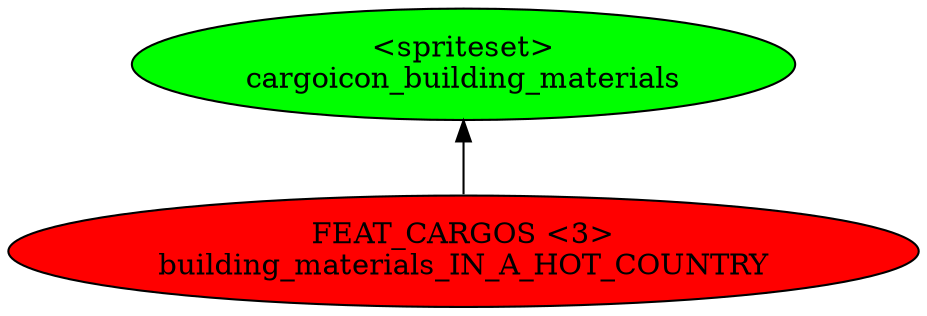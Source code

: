 digraph {
rankdir="BT"
cargoicon_building_materials [fillcolor=green style="filled" label="<spriteset>\ncargoicon_building_materials"]
building_materials_IN_A_HOT_COUNTRY [fillcolor=red style="filled" label="FEAT_CARGOS <3>\nbuilding_materials_IN_A_HOT_COUNTRY"]
building_materials_IN_A_HOT_COUNTRY->cargoicon_building_materials
}
